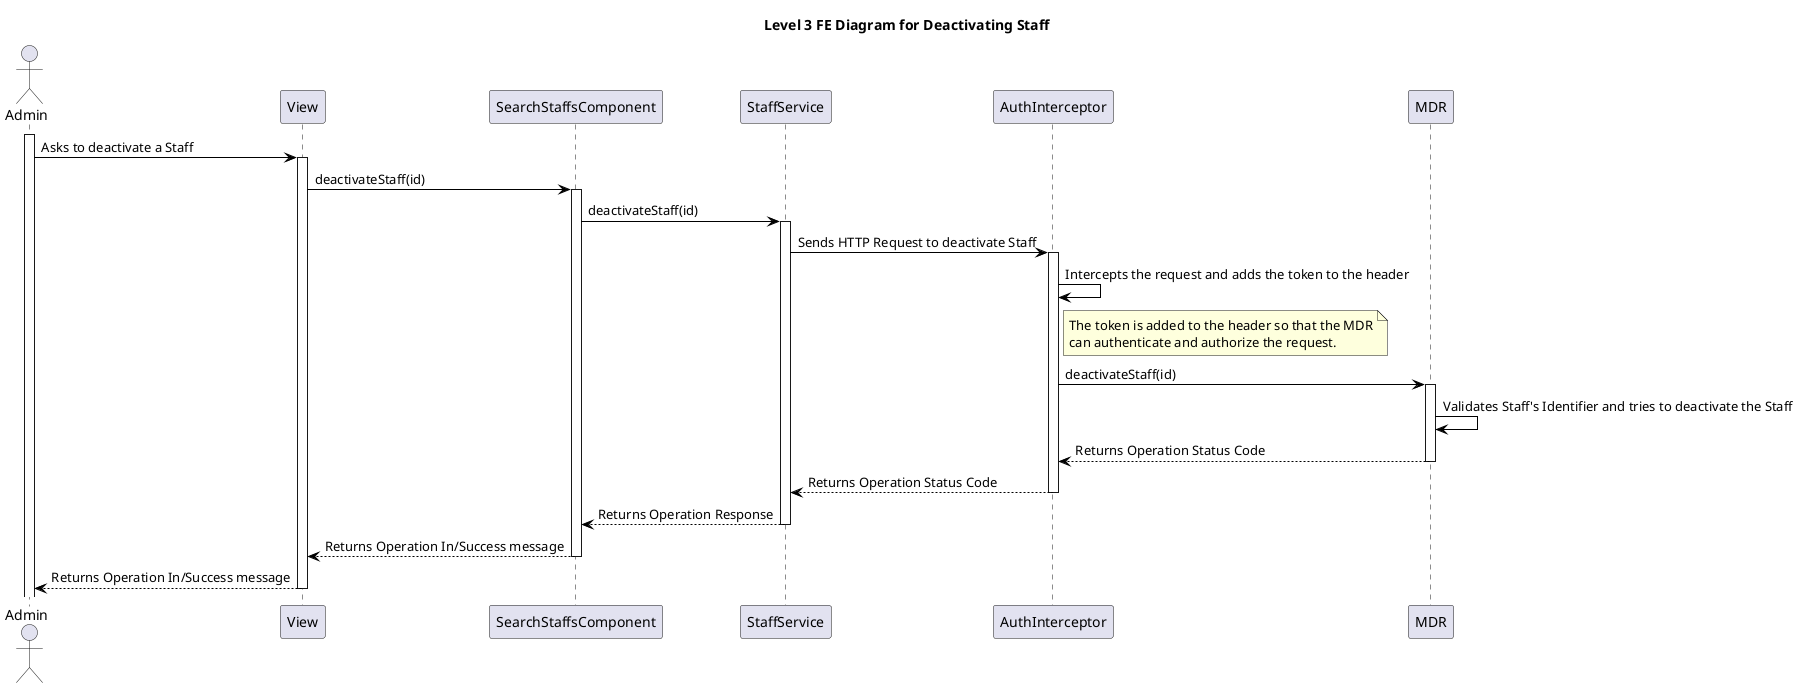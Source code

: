 @startuml level_3_FE

title Level 3 FE Diagram for Deactivating Staff

hide empty members

skinparam class {
    BackgroundColor<<valueObject>> #D6EAF8
    BackgroundColor<<root>> #FDEBD0
    BackgroundColor<<service>> #D1F2EB
    BackgroundColor #FEF9E7
    ArrowColor Black
}

skinparam package {
    BackgroundColor #EBF5FB
}

actor Admin as A
participant "View" as V
participant "SearchStaffsComponent" as SS
participant "StaffService" as S
participant "AuthInterceptor" as AI
participant "MDR" as MDR

activate A
A -> V: Asks to deactivate a Staff
activate V
V -> SS: deactivateStaff(id)
activate SS
SS -> S: deactivateStaff(id)
activate S
S -> AI: Sends HTTP Request to deactivate Staff
activate AI
AI -> AI: Intercepts the request and adds the token to the header
note right of AI
    The token is added to the header so that the MDR
    can authenticate and authorize the request.
end note
AI -> MDR: deactivateStaff(id)
activate MDR
MDR -> MDR: Validates Staff's Identifier and tries to deactivate the Staff
MDR --> AI: Returns Operation Status Code
deactivate MDR
AI --> S: Returns Operation Status Code
deactivate AI
S --> SS: Returns Operation Response
deactivate S
SS --> V: Returns Operation In/Success message
deactivate SS
V --> A: Returns Operation In/Success message
deactivate V

@enduml